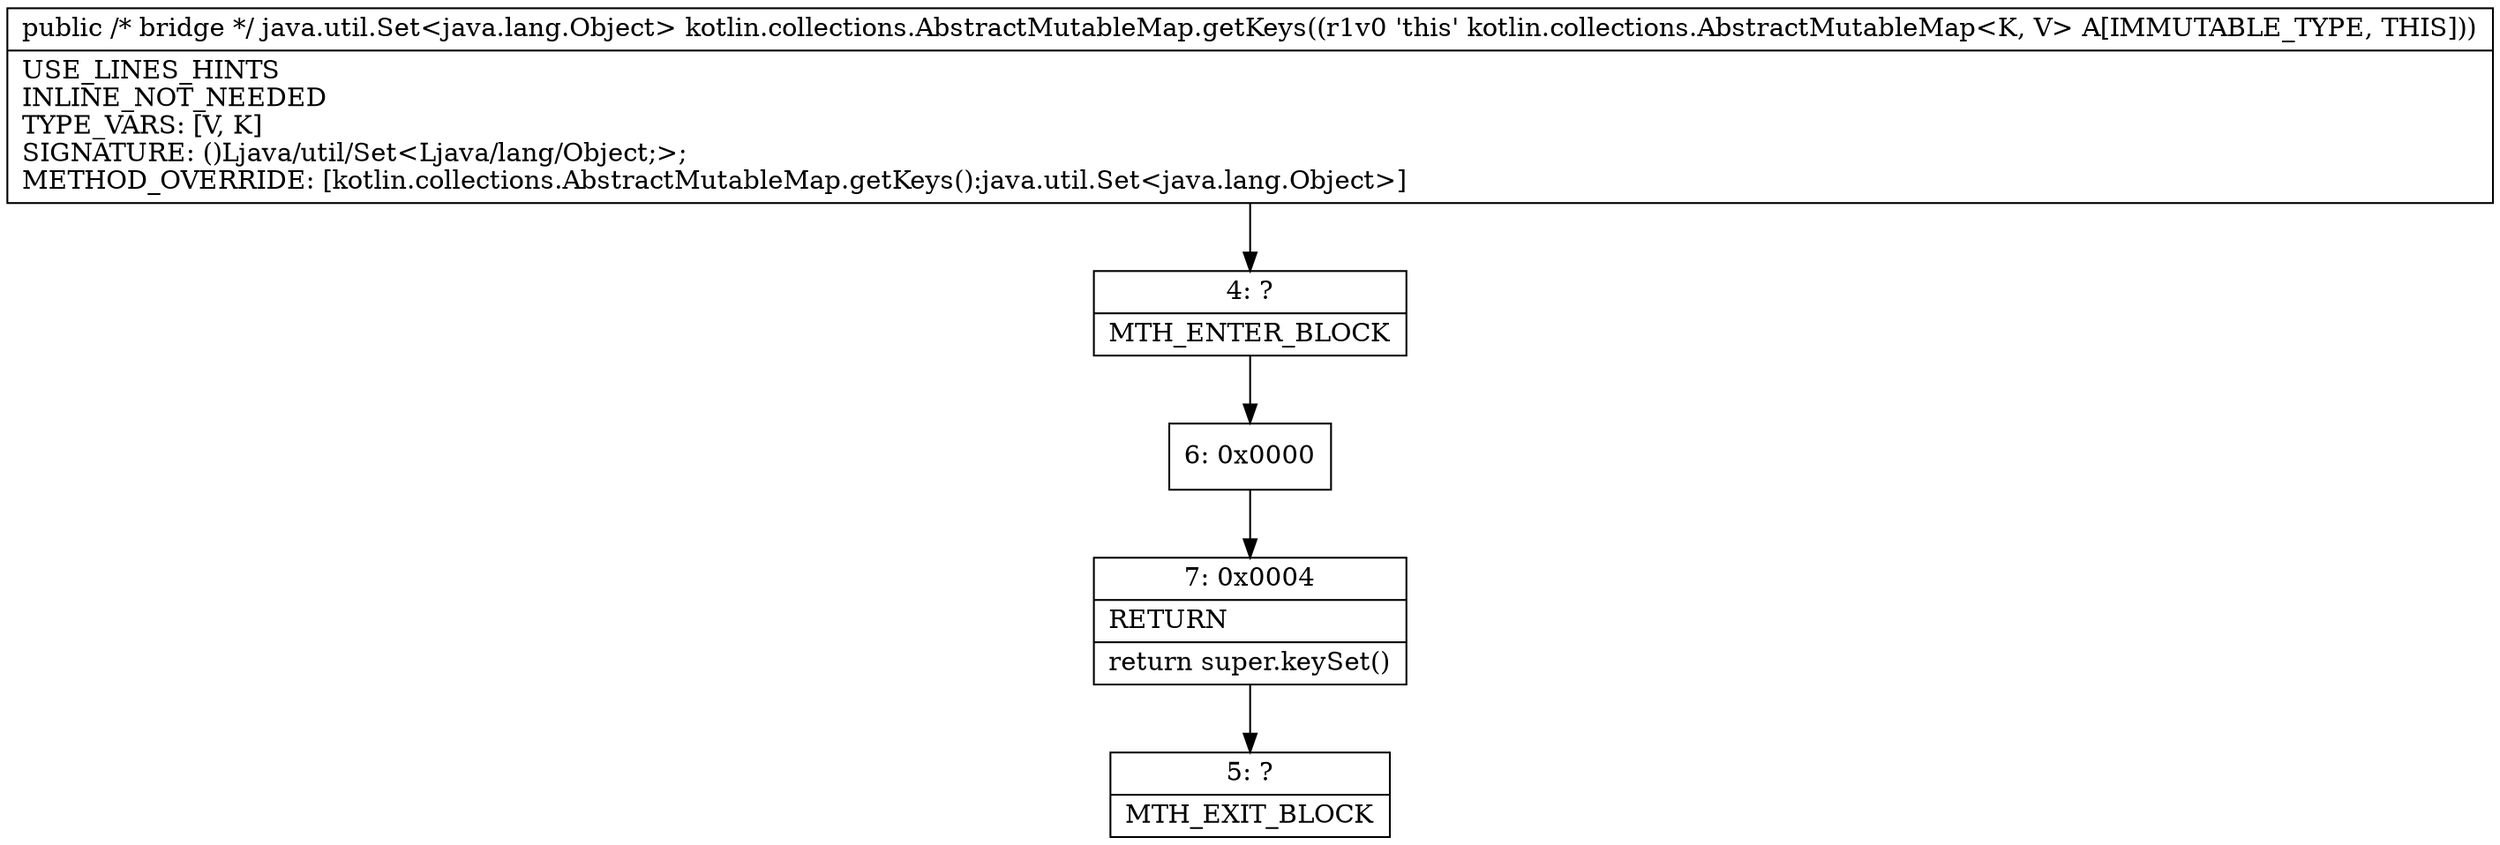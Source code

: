 digraph "CFG forkotlin.collections.AbstractMutableMap.getKeys()Ljava\/util\/Set;" {
Node_4 [shape=record,label="{4\:\ ?|MTH_ENTER_BLOCK\l}"];
Node_6 [shape=record,label="{6\:\ 0x0000}"];
Node_7 [shape=record,label="{7\:\ 0x0004|RETURN\l|return super.keySet()\l}"];
Node_5 [shape=record,label="{5\:\ ?|MTH_EXIT_BLOCK\l}"];
MethodNode[shape=record,label="{public \/* bridge *\/ java.util.Set\<java.lang.Object\> kotlin.collections.AbstractMutableMap.getKeys((r1v0 'this' kotlin.collections.AbstractMutableMap\<K, V\> A[IMMUTABLE_TYPE, THIS]))  | USE_LINES_HINTS\lINLINE_NOT_NEEDED\lTYPE_VARS: [V, K]\lSIGNATURE: ()Ljava\/util\/Set\<Ljava\/lang\/Object;\>;\lMETHOD_OVERRIDE: [kotlin.collections.AbstractMutableMap.getKeys():java.util.Set\<java.lang.Object\>]\l}"];
MethodNode -> Node_4;Node_4 -> Node_6;
Node_6 -> Node_7;
Node_7 -> Node_5;
}

